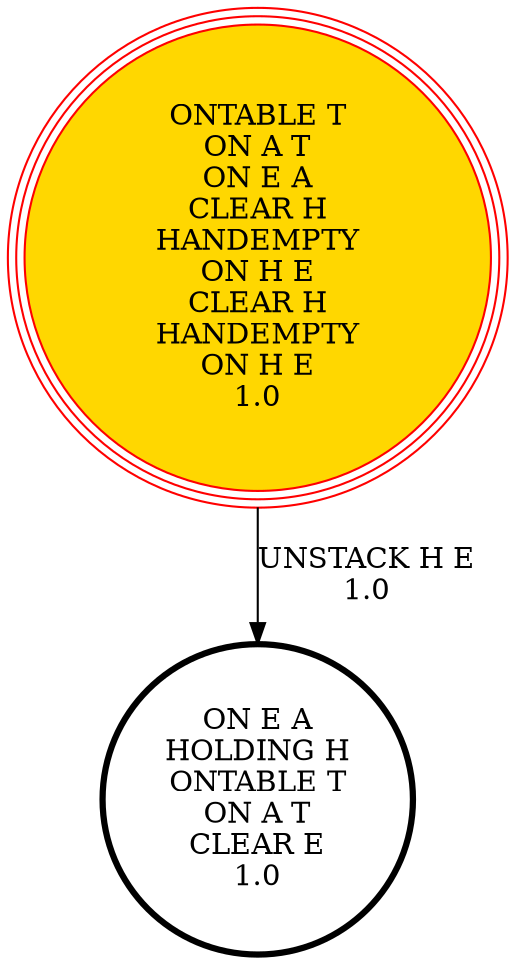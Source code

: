 digraph {
"ONTABLE T\nON A T\nON E A\nCLEAR H\nHANDEMPTY\nON H E\nCLEAR H\nHANDEMPTY\nON H E\n1.0\n" -> "ON E A\nHOLDING H\nONTABLE T\nON A T\nCLEAR E\n1.0\n"[label="UNSTACK H E\n1.0\n"];
"ON E A\nHOLDING H\nONTABLE T\nON A T\nCLEAR E\n1.0\n" [shape=circle, penwidth=3];
"ON E A\nHOLDING H\nONTABLE T\nON A T\nCLEAR E\n1.0\n" [shape=circle, penwidth=3];
"ONTABLE T\nON A T\nON E A\nCLEAR H\nHANDEMPTY\nON H E\nCLEAR H\nHANDEMPTY\nON H E\n1.0\n" [shape=circle, style=filled color=red, fillcolor=gold, peripheries=3];
}
